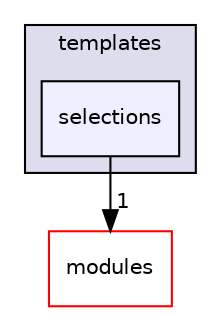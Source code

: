 digraph "selections" {
  compound=true
  node [ fontsize="10", fontname="Helvetica"];
  edge [ labelfontsize="10", labelfontname="Helvetica"];
  subgraph clusterdir_d11e72e73f006c03545a0bf4d1b4cb06 {
    graph [ bgcolor="#ddddee", pencolor="black", label="templates" fontname="Helvetica", fontsize="10", URL="dir_d11e72e73f006c03545a0bf4d1b4cb06.html"]
  dir_8b9fa21ee788361e2d616002be5747e5 [shape=box, label="selections", style="filled", fillcolor="#eeeeff", pencolor="black", URL="dir_8b9fa21ee788361e2d616002be5747e5.html"];
  }
  dir_ee3c23494b4011e6a628e4900ef262df [shape=box label="modules" fillcolor="white" style="filled" color="red" URL="dir_ee3c23494b4011e6a628e4900ef262df.html"];
  dir_8b9fa21ee788361e2d616002be5747e5->dir_ee3c23494b4011e6a628e4900ef262df [headlabel="1", labeldistance=1.5 headhref="dir_000017_000074.html"];
}
